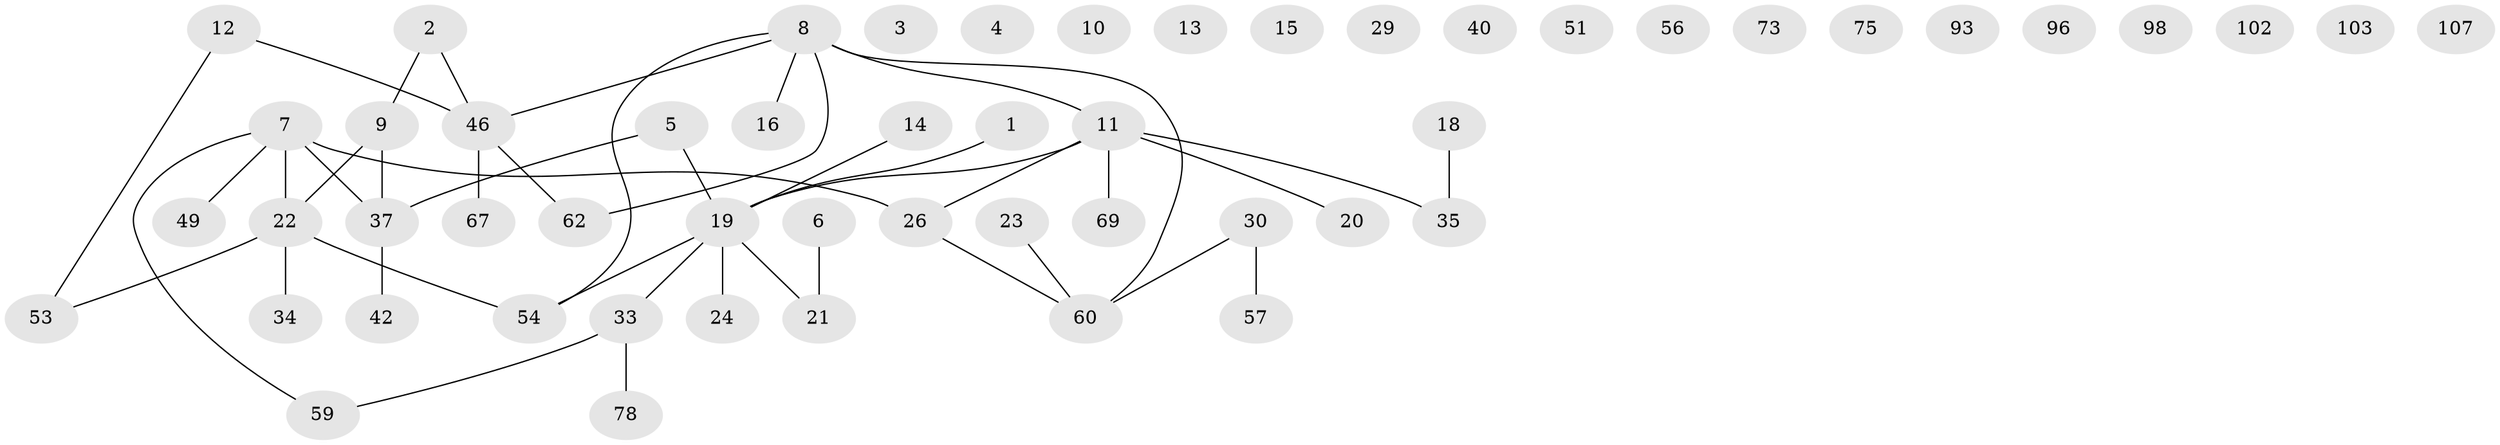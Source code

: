 // original degree distribution, {1: 0.3364485981308411, 2: 0.2616822429906542, 3: 0.18691588785046728, 0: 0.11214953271028037, 4: 0.06542056074766354, 6: 0.018691588785046728, 5: 0.018691588785046728}
// Generated by graph-tools (version 1.1) at 2025/12/03/09/25 04:12:54]
// undirected, 53 vertices, 44 edges
graph export_dot {
graph [start="1"]
  node [color=gray90,style=filled];
  1;
  2 [super="+52"];
  3 [super="+71+63"];
  4 [super="+90"];
  5 [super="+76+28"];
  6 [super="+84"];
  7 [super="+95+106"];
  8 [super="+43+44"];
  9 [super="+17"];
  10 [super="+101"];
  11 [super="+32+74"];
  12;
  13 [super="+87"];
  14 [super="+99"];
  15;
  16 [super="+41"];
  18 [super="+39"];
  19 [super="+25+27+81"];
  20 [super="+31"];
  21 [super="+47"];
  22 [super="+36"];
  23;
  24 [super="+85"];
  26 [super="+86"];
  29;
  30 [super="+48"];
  33 [super="+66+50"];
  34;
  35 [super="+89"];
  37 [super="+61"];
  40;
  42;
  46 [super="+94+88+72"];
  49;
  51;
  53 [super="+58"];
  54 [super="+64"];
  56;
  57;
  59;
  60 [super="+65"];
  62;
  67;
  69;
  73 [super="+105"];
  75;
  78 [super="+83"];
  93;
  96;
  98;
  102;
  103;
  107;
  1 -- 19;
  2 -- 9;
  2 -- 46;
  5 -- 37;
  5 -- 19;
  6 -- 21;
  7 -- 49;
  7 -- 22;
  7 -- 59;
  7 -- 37;
  7 -- 26;
  8 -- 60;
  8 -- 16;
  8 -- 46;
  8 -- 54;
  8 -- 11;
  8 -- 62;
  9 -- 37 [weight=2];
  9 -- 22;
  11 -- 19;
  11 -- 35;
  11 -- 69;
  11 -- 26;
  11 -- 20;
  12 -- 46;
  12 -- 53;
  14 -- 19;
  18 -- 35;
  19 -- 54 [weight=2];
  19 -- 33;
  19 -- 21 [weight=2];
  19 -- 24;
  22 -- 34;
  22 -- 54;
  22 -- 53;
  23 -- 60;
  26 -- 60;
  30 -- 57;
  30 -- 60;
  33 -- 59;
  33 -- 78;
  37 -- 42;
  46 -- 62;
  46 -- 67;
}

